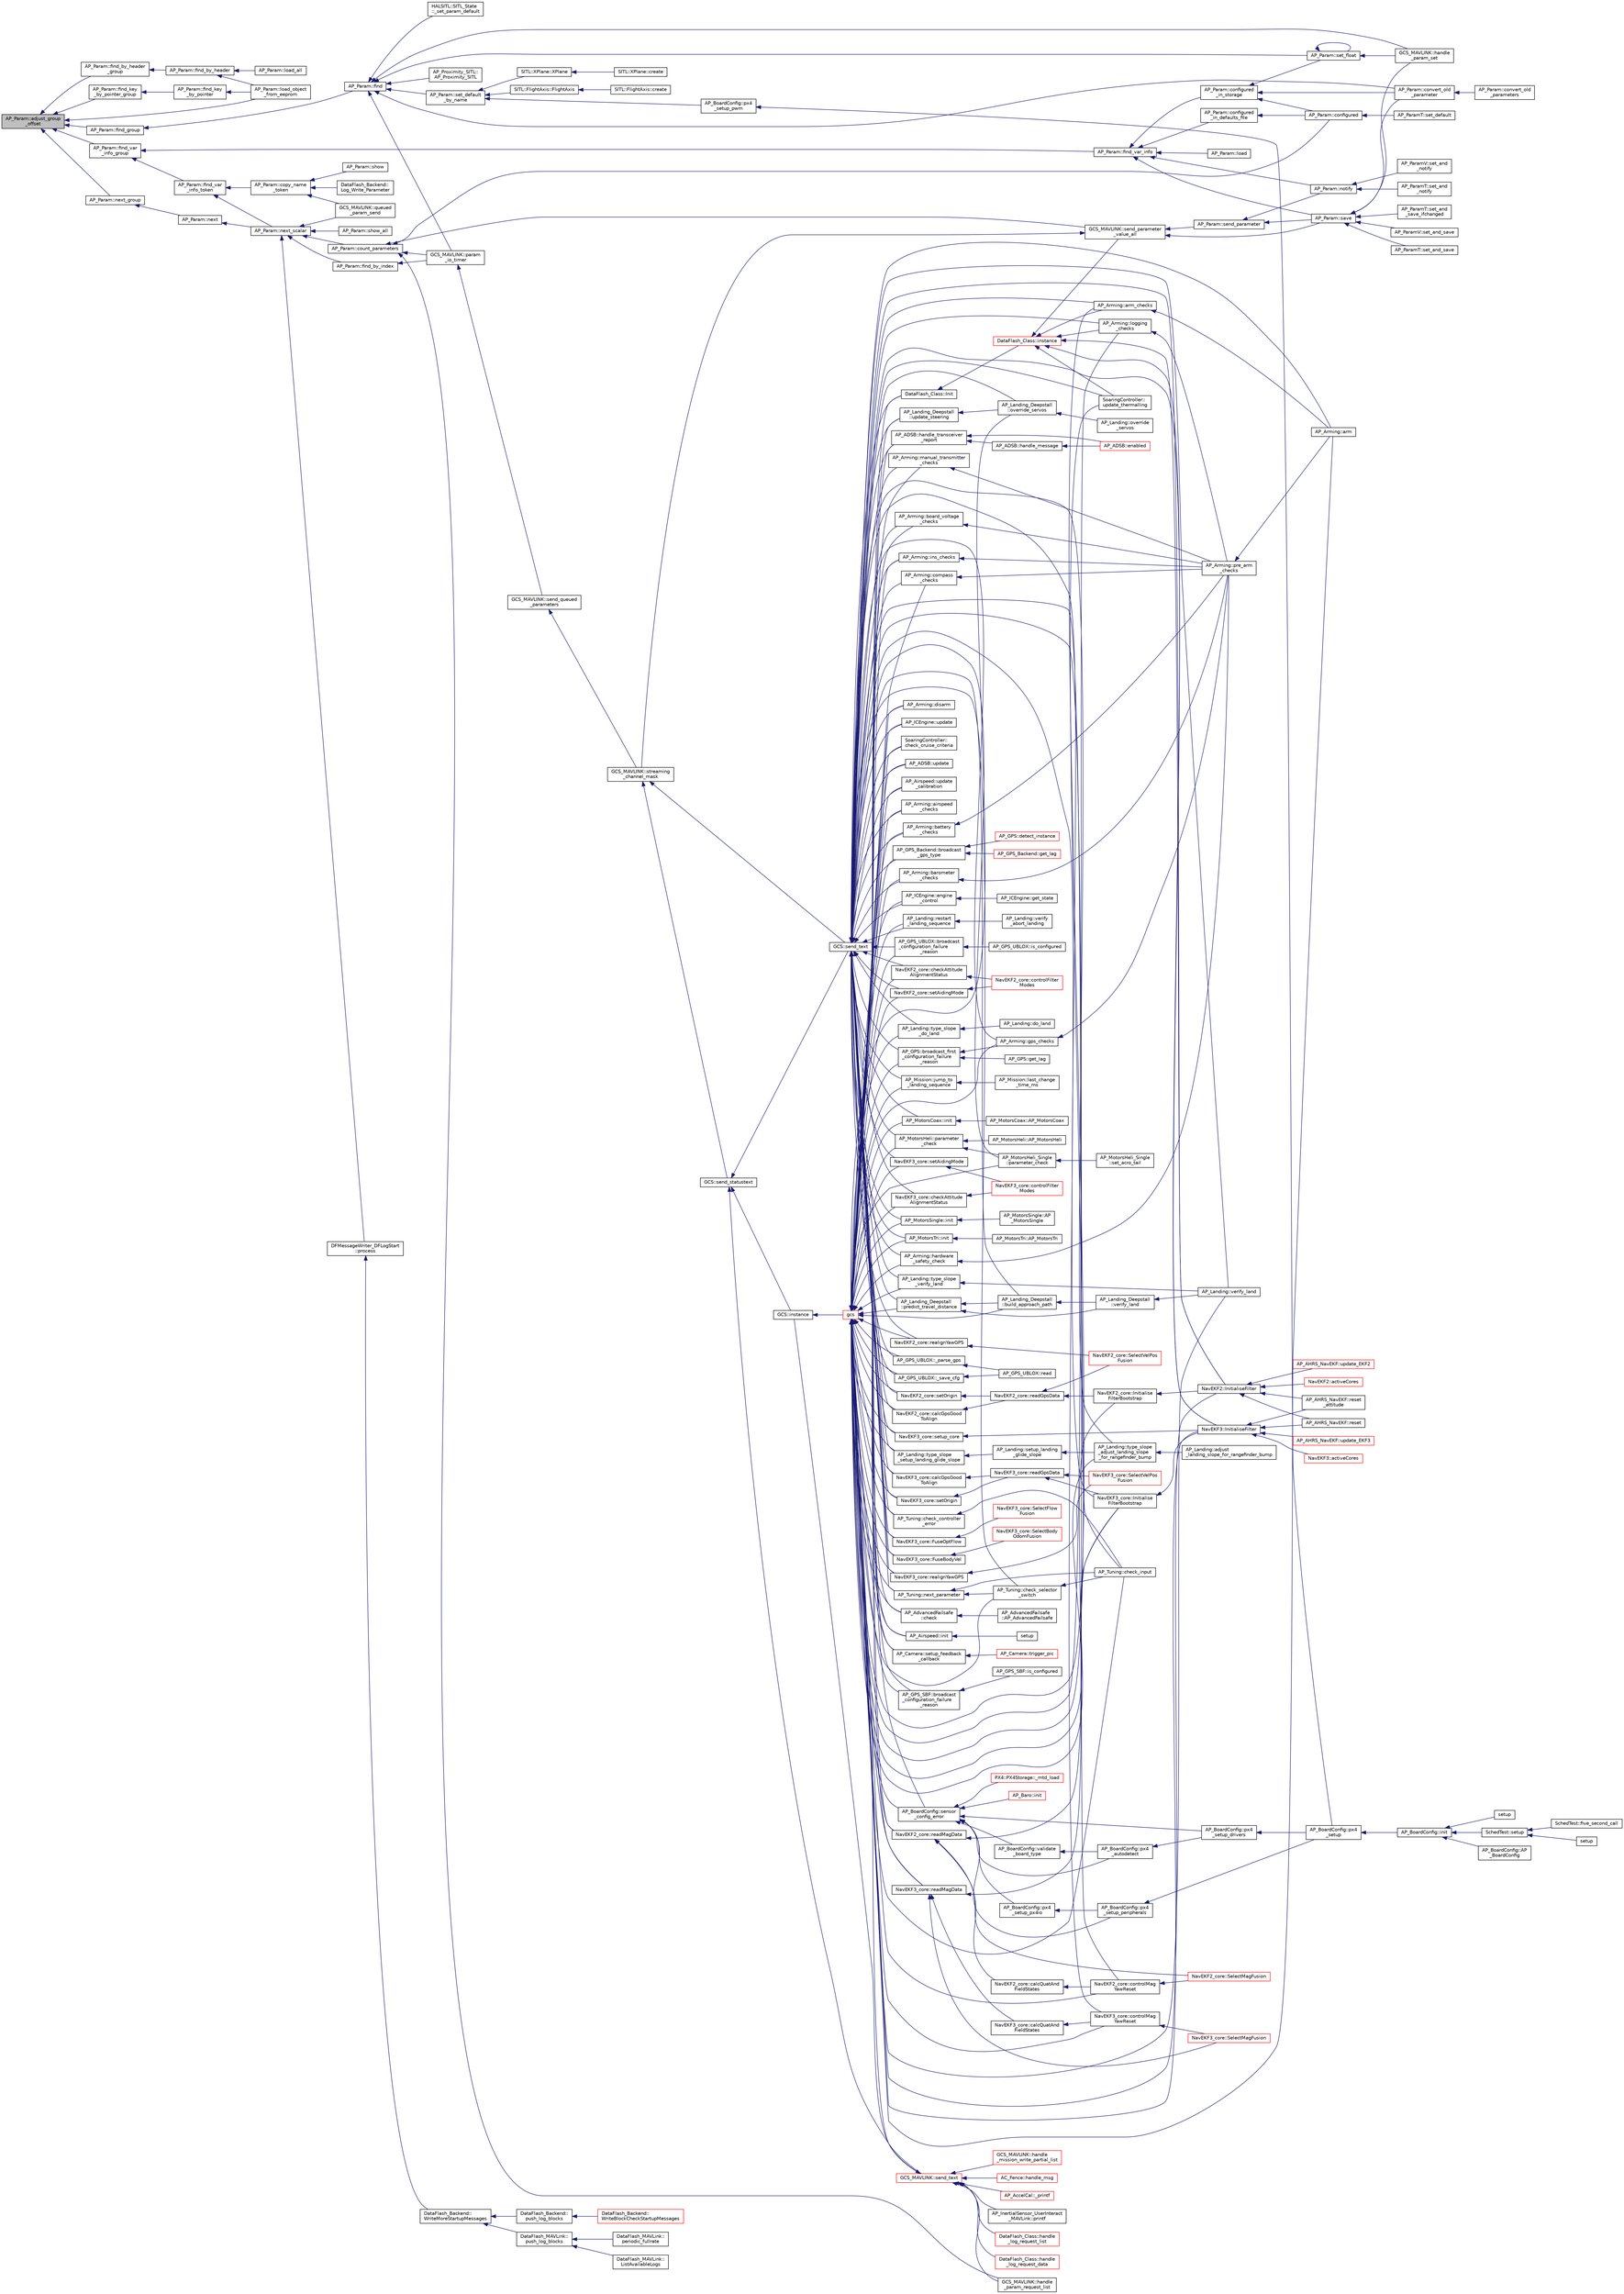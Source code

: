 digraph "AP_Param::adjust_group_offset"
{
 // INTERACTIVE_SVG=YES
  edge [fontname="Helvetica",fontsize="10",labelfontname="Helvetica",labelfontsize="10"];
  node [fontname="Helvetica",fontsize="10",shape=record];
  rankdir="LR";
  Node1 [label="AP_Param::adjust_group\l_offset",height=0.2,width=0.4,color="black", fillcolor="grey75", style="filled", fontcolor="black"];
  Node1 -> Node2 [dir="back",color="midnightblue",fontsize="10",style="solid",fontname="Helvetica"];
  Node2 [label="AP_Param::find_by_header\l_group",height=0.2,width=0.4,color="black", fillcolor="white", style="filled",URL="$classAP__Param.html#a681a15cfdd0c27cac69b2a26628e2a8c"];
  Node2 -> Node3 [dir="back",color="midnightblue",fontsize="10",style="solid",fontname="Helvetica"];
  Node3 [label="AP_Param::find_by_header",height=0.2,width=0.4,color="black", fillcolor="white", style="filled",URL="$classAP__Param.html#a12ecf37b37b5bb3f4c2d43b8ac382a9a"];
  Node3 -> Node4 [dir="back",color="midnightblue",fontsize="10",style="solid",fontname="Helvetica"];
  Node4 [label="AP_Param::load_all",height=0.2,width=0.4,color="black", fillcolor="white", style="filled",URL="$classAP__Param.html#a4452cde66683a44f33a76e93711ee66d"];
  Node3 -> Node5 [dir="back",color="midnightblue",fontsize="10",style="solid",fontname="Helvetica"];
  Node5 [label="AP_Param::load_object\l_from_eeprom",height=0.2,width=0.4,color="black", fillcolor="white", style="filled",URL="$classAP__Param.html#aa77bffb8e31b126d527b6b65cb430e2c"];
  Node1 -> Node6 [dir="back",color="midnightblue",fontsize="10",style="solid",fontname="Helvetica"];
  Node6 [label="AP_Param::find_group",height=0.2,width=0.4,color="black", fillcolor="white", style="filled",URL="$classAP__Param.html#a6d02e2c94f578782f8f68ef0fec7a43d"];
  Node6 -> Node7 [dir="back",color="midnightblue",fontsize="10",style="solid",fontname="Helvetica"];
  Node7 [label="AP_Param::find",height=0.2,width=0.4,color="black", fillcolor="white", style="filled",URL="$classAP__Param.html#a3e646a4ec73842265e47d9ccfe0ced9d"];
  Node7 -> Node8 [dir="back",color="midnightblue",fontsize="10",style="solid",fontname="Helvetica"];
  Node8 [label="HALSITL::SITL_State\l::_set_param_default",height=0.2,width=0.4,color="black", fillcolor="white", style="filled",URL="$classHALSITL_1_1SITL__State.html#a7f809e8cf516b5c58839a6197a7d5a94"];
  Node7 -> Node9 [dir="back",color="midnightblue",fontsize="10",style="solid",fontname="Helvetica"];
  Node9 [label="AP_Param::convert_old\l_parameter",height=0.2,width=0.4,color="black", fillcolor="white", style="filled",URL="$classAP__Param.html#a654a77016ef0dadc5426cbeda0c70662"];
  Node9 -> Node10 [dir="back",color="midnightblue",fontsize="10",style="solid",fontname="Helvetica"];
  Node10 [label="AP_Param::convert_old\l_parameters",height=0.2,width=0.4,color="black", fillcolor="white", style="filled",URL="$classAP__Param.html#ab0fc2976026f41763aa102cd2e67fbb0"];
  Node7 -> Node11 [dir="back",color="midnightblue",fontsize="10",style="solid",fontname="Helvetica"];
  Node11 [label="AP_Param::set_float",height=0.2,width=0.4,color="black", fillcolor="white", style="filled",URL="$classAP__Param.html#a8e39a797c459da1df94a40bb92e8ea2b"];
  Node11 -> Node11 [dir="back",color="midnightblue",fontsize="10",style="solid",fontname="Helvetica"];
  Node11 -> Node12 [dir="back",color="midnightblue",fontsize="10",style="solid",fontname="Helvetica"];
  Node12 [label="GCS_MAVLINK::handle\l_param_set",height=0.2,width=0.4,color="black", fillcolor="white", style="filled",URL="$structGCS__MAVLINK.html#ae8138868be824c9478307c705a0e6763"];
  Node7 -> Node13 [dir="back",color="midnightblue",fontsize="10",style="solid",fontname="Helvetica"];
  Node13 [label="AP_Param::set_default\l_by_name",height=0.2,width=0.4,color="black", fillcolor="white", style="filled",URL="$classAP__Param.html#a2b48c93dbe81f66160ffcd23f1d89dc4"];
  Node13 -> Node14 [dir="back",color="midnightblue",fontsize="10",style="solid",fontname="Helvetica"];
  Node14 [label="AP_BoardConfig::px4\l_setup_pwm",height=0.2,width=0.4,color="black", fillcolor="white", style="filled",URL="$classAP__BoardConfig.html#a4f5368bdfce64997e606baf4503f08bc"];
  Node14 -> Node15 [dir="back",color="midnightblue",fontsize="10",style="solid",fontname="Helvetica"];
  Node15 [label="AP_BoardConfig::px4\l_setup",height=0.2,width=0.4,color="black", fillcolor="white", style="filled",URL="$classAP__BoardConfig.html#acc8c8524ca7415a823bb446a8a09d1f1"];
  Node15 -> Node16 [dir="back",color="midnightblue",fontsize="10",style="solid",fontname="Helvetica"];
  Node16 [label="AP_BoardConfig::init",height=0.2,width=0.4,color="black", fillcolor="white", style="filled",URL="$classAP__BoardConfig.html#a53de1d2c0a124ff0d6e3455126237bb5"];
  Node16 -> Node17 [dir="back",color="midnightblue",fontsize="10",style="solid",fontname="Helvetica"];
  Node17 [label="AP_BoardConfig::AP\l_BoardConfig",height=0.2,width=0.4,color="black", fillcolor="white", style="filled",URL="$classAP__BoardConfig.html#a49a7027797d4a5fd9be56b55c85b8e90"];
  Node16 -> Node18 [dir="back",color="midnightblue",fontsize="10",style="solid",fontname="Helvetica"];
  Node18 [label="setup",height=0.2,width=0.4,color="black", fillcolor="white", style="filled",URL="$AHRS__Test_8cpp.html#a4fc01d736fe50cf5b977f755b675f11d"];
  Node16 -> Node19 [dir="back",color="midnightblue",fontsize="10",style="solid",fontname="Helvetica"];
  Node19 [label="SchedTest::setup",height=0.2,width=0.4,color="black", fillcolor="white", style="filled",URL="$classSchedTest.html#ae9afb73f76391e34d47286a516fe5292"];
  Node19 -> Node20 [dir="back",color="midnightblue",fontsize="10",style="solid",fontname="Helvetica"];
  Node20 [label="SchedTest::five_second_call",height=0.2,width=0.4,color="black", fillcolor="white", style="filled",URL="$classSchedTest.html#ab41681c4e9b1eda12cc3f85ed89e82cf"];
  Node19 -> Node21 [dir="back",color="midnightblue",fontsize="10",style="solid",fontname="Helvetica"];
  Node21 [label="setup",height=0.2,width=0.4,color="black", fillcolor="white", style="filled",URL="$Scheduler__test_8cpp.html#a7dfd9b79bc5a37d7df40207afbc5431f"];
  Node13 -> Node22 [dir="back",color="midnightblue",fontsize="10",style="solid",fontname="Helvetica"];
  Node22 [label="SITL::FlightAxis::FlightAxis",height=0.2,width=0.4,color="black", fillcolor="white", style="filled",URL="$classSITL_1_1FlightAxis.html#afc9e225252f3015562d2d36619bc5021"];
  Node22 -> Node23 [dir="back",color="midnightblue",fontsize="10",style="solid",fontname="Helvetica"];
  Node23 [label="SITL::FlightAxis::create",height=0.2,width=0.4,color="black", fillcolor="white", style="filled",URL="$classSITL_1_1FlightAxis.html#ab7a4087eeadbf41e4075405074694765"];
  Node13 -> Node24 [dir="back",color="midnightblue",fontsize="10",style="solid",fontname="Helvetica"];
  Node24 [label="SITL::XPlane::XPlane",height=0.2,width=0.4,color="black", fillcolor="white", style="filled",URL="$classSITL_1_1XPlane.html#a53cad04dbb4877676e0a42a545525116"];
  Node24 -> Node25 [dir="back",color="midnightblue",fontsize="10",style="solid",fontname="Helvetica"];
  Node25 [label="SITL::XPlane::create",height=0.2,width=0.4,color="black", fillcolor="white", style="filled",URL="$classSITL_1_1XPlane.html#a5cbab32f016edeff5108ded953c17cbe"];
  Node7 -> Node26 [dir="back",color="midnightblue",fontsize="10",style="solid",fontname="Helvetica"];
  Node26 [label="AP_Proximity_SITL::\lAP_Proximity_SITL",height=0.2,width=0.4,color="black", fillcolor="white", style="filled",URL="$classAP__Proximity__SITL.html#accc4837c13eead416727f2fa8dd8ebf7"];
  Node7 -> Node12 [dir="back",color="midnightblue",fontsize="10",style="solid",fontname="Helvetica"];
  Node7 -> Node27 [dir="back",color="midnightblue",fontsize="10",style="solid",fontname="Helvetica"];
  Node27 [label="GCS_MAVLINK::param\l_io_timer",height=0.2,width=0.4,color="black", fillcolor="white", style="filled",URL="$structGCS__MAVLINK.html#aa618589386d5c8d7fd3ff554a3d91600"];
  Node27 -> Node28 [dir="back",color="midnightblue",fontsize="10",style="solid",fontname="Helvetica"];
  Node28 [label="GCS_MAVLINK::send_queued\l_parameters",height=0.2,width=0.4,color="black", fillcolor="white", style="filled",URL="$structGCS__MAVLINK.html#a44943b0751244617b9c32c9f0af6a059"];
  Node28 -> Node29 [dir="back",color="midnightblue",fontsize="10",style="solid",fontname="Helvetica"];
  Node29 [label="GCS_MAVLINK::streaming\l_channel_mask",height=0.2,width=0.4,color="black", fillcolor="white", style="filled",URL="$structGCS__MAVLINK.html#af948c4a65f98679941885e2c7cc12ac5"];
  Node29 -> Node30 [dir="back",color="midnightblue",fontsize="10",style="solid",fontname="Helvetica"];
  Node30 [label="GCS::send_text",height=0.2,width=0.4,color="black", fillcolor="white", style="filled",URL="$classGCS.html#a9866f3484283db744409e40719cef765"];
  Node30 -> Node31 [dir="back",color="midnightblue",fontsize="10",style="solid",fontname="Helvetica"];
  Node31 [label="AP_ADSB::update",height=0.2,width=0.4,color="black", fillcolor="white", style="filled",URL="$classAP__ADSB.html#ab8305f5d3238ab9efff026ed1e6dc283"];
  Node30 -> Node32 [dir="back",color="midnightblue",fontsize="10",style="solid",fontname="Helvetica"];
  Node32 [label="AP_ADSB::handle_transceiver\l_report",height=0.2,width=0.4,color="black", fillcolor="white", style="filled",URL="$classAP__ADSB.html#a3e100c93ec641fc04cbf8b0472a482f2"];
  Node32 -> Node33 [dir="back",color="midnightblue",fontsize="10",style="solid",fontname="Helvetica"];
  Node33 [label="AP_ADSB::enabled",height=0.2,width=0.4,color="red", fillcolor="white", style="filled",URL="$classAP__ADSB.html#af26aa027b7f46c7bc4c6df02e2b383d8"];
  Node32 -> Node34 [dir="back",color="midnightblue",fontsize="10",style="solid",fontname="Helvetica"];
  Node34 [label="AP_ADSB::handle_message",height=0.2,width=0.4,color="black", fillcolor="white", style="filled",URL="$classAP__ADSB.html#add2ce2f5a7bb949117e97164712f814e"];
  Node34 -> Node33 [dir="back",color="midnightblue",fontsize="10",style="solid",fontname="Helvetica"];
  Node30 -> Node35 [dir="back",color="midnightblue",fontsize="10",style="solid",fontname="Helvetica"];
  Node35 [label="AP_AdvancedFailsafe\l::check",height=0.2,width=0.4,color="black", fillcolor="white", style="filled",URL="$classAP__AdvancedFailsafe.html#a017a878d56457eea9bd9a59c07b92190"];
  Node35 -> Node36 [dir="back",color="midnightblue",fontsize="10",style="solid",fontname="Helvetica"];
  Node36 [label="AP_AdvancedFailsafe\l::AP_AdvancedFailsafe",height=0.2,width=0.4,color="black", fillcolor="white", style="filled",URL="$classAP__AdvancedFailsafe.html#a39be1f9cf2fd71b852e60314e24a5014"];
  Node30 -> Node37 [dir="back",color="midnightblue",fontsize="10",style="solid",fontname="Helvetica"];
  Node37 [label="AP_Airspeed::init",height=0.2,width=0.4,color="black", fillcolor="white", style="filled",URL="$classAP__Airspeed.html#a7499575104f24c6502e1148c353d9637"];
  Node37 -> Node38 [dir="back",color="midnightblue",fontsize="10",style="solid",fontname="Helvetica"];
  Node38 [label="setup",height=0.2,width=0.4,color="black", fillcolor="white", style="filled",URL="$Airspeed_8cpp.html#a4fc01d736fe50cf5b977f755b675f11d"];
  Node30 -> Node39 [dir="back",color="midnightblue",fontsize="10",style="solid",fontname="Helvetica"];
  Node39 [label="AP_Airspeed::update\l_calibration",height=0.2,width=0.4,color="black", fillcolor="white", style="filled",URL="$classAP__Airspeed.html#a1c80f3cc71861ab7b3ea235439746645"];
  Node30 -> Node40 [dir="back",color="midnightblue",fontsize="10",style="solid",fontname="Helvetica"];
  Node40 [label="AP_Arming::barometer\l_checks",height=0.2,width=0.4,color="black", fillcolor="white", style="filled",URL="$classAP__Arming.html#af6f4e5ed936ada30378367cda0ad7710"];
  Node40 -> Node41 [dir="back",color="midnightblue",fontsize="10",style="solid",fontname="Helvetica"];
  Node41 [label="AP_Arming::pre_arm\l_checks",height=0.2,width=0.4,color="black", fillcolor="white", style="filled",URL="$classAP__Arming.html#a73c03baf7f22b7124a2ac9e9286a850a"];
  Node41 -> Node42 [dir="back",color="midnightblue",fontsize="10",style="solid",fontname="Helvetica"];
  Node42 [label="AP_Arming::arm",height=0.2,width=0.4,color="black", fillcolor="white", style="filled",URL="$classAP__Arming.html#a47b859d9929a736df2f08a1cad03efcb"];
  Node30 -> Node43 [dir="back",color="midnightblue",fontsize="10",style="solid",fontname="Helvetica"];
  Node43 [label="AP_Arming::airspeed\l_checks",height=0.2,width=0.4,color="black", fillcolor="white", style="filled",URL="$classAP__Arming.html#a2b7ca6e3c7517feca088b28d45f2fc61"];
  Node30 -> Node44 [dir="back",color="midnightblue",fontsize="10",style="solid",fontname="Helvetica"];
  Node44 [label="AP_Arming::logging\l_checks",height=0.2,width=0.4,color="black", fillcolor="white", style="filled",URL="$classAP__Arming.html#a42b683a689bf706a186653bcf3c1d442"];
  Node44 -> Node41 [dir="back",color="midnightblue",fontsize="10",style="solid",fontname="Helvetica"];
  Node30 -> Node45 [dir="back",color="midnightblue",fontsize="10",style="solid",fontname="Helvetica"];
  Node45 [label="AP_Arming::ins_checks",height=0.2,width=0.4,color="black", fillcolor="white", style="filled",URL="$classAP__Arming.html#a98bb929393d206413a92adb94d443fc8"];
  Node45 -> Node41 [dir="back",color="midnightblue",fontsize="10",style="solid",fontname="Helvetica"];
  Node30 -> Node46 [dir="back",color="midnightblue",fontsize="10",style="solid",fontname="Helvetica"];
  Node46 [label="AP_Arming::compass\l_checks",height=0.2,width=0.4,color="black", fillcolor="white", style="filled",URL="$classAP__Arming.html#a24332b3f5e2e233914bce12e69ae9564"];
  Node46 -> Node41 [dir="back",color="midnightblue",fontsize="10",style="solid",fontname="Helvetica"];
  Node30 -> Node47 [dir="back",color="midnightblue",fontsize="10",style="solid",fontname="Helvetica"];
  Node47 [label="AP_Arming::gps_checks",height=0.2,width=0.4,color="black", fillcolor="white", style="filled",URL="$classAP__Arming.html#a3e31fe40e0d7d0e6befd2f82dd6b5a6d"];
  Node47 -> Node41 [dir="back",color="midnightblue",fontsize="10",style="solid",fontname="Helvetica"];
  Node30 -> Node48 [dir="back",color="midnightblue",fontsize="10",style="solid",fontname="Helvetica"];
  Node48 [label="AP_Arming::battery\l_checks",height=0.2,width=0.4,color="black", fillcolor="white", style="filled",URL="$classAP__Arming.html#a03bd378dc54cf6f8624cac6c2e59aa79"];
  Node48 -> Node41 [dir="back",color="midnightblue",fontsize="10",style="solid",fontname="Helvetica"];
  Node30 -> Node49 [dir="back",color="midnightblue",fontsize="10",style="solid",fontname="Helvetica"];
  Node49 [label="AP_Arming::hardware\l_safety_check",height=0.2,width=0.4,color="black", fillcolor="white", style="filled",URL="$classAP__Arming.html#a66dd88cc4605d1c91c655b2959274b5c"];
  Node49 -> Node41 [dir="back",color="midnightblue",fontsize="10",style="solid",fontname="Helvetica"];
  Node30 -> Node50 [dir="back",color="midnightblue",fontsize="10",style="solid",fontname="Helvetica"];
  Node50 [label="AP_Arming::manual_transmitter\l_checks",height=0.2,width=0.4,color="black", fillcolor="white", style="filled",URL="$classAP__Arming.html#aa2db8e16fc960948bf9ddd7fd875bb3b"];
  Node50 -> Node41 [dir="back",color="midnightblue",fontsize="10",style="solid",fontname="Helvetica"];
  Node30 -> Node51 [dir="back",color="midnightblue",fontsize="10",style="solid",fontname="Helvetica"];
  Node51 [label="AP_Arming::board_voltage\l_checks",height=0.2,width=0.4,color="black", fillcolor="white", style="filled",URL="$classAP__Arming.html#a3a7732a0c5ed5b5ccbb97e72c2a6587c"];
  Node51 -> Node41 [dir="back",color="midnightblue",fontsize="10",style="solid",fontname="Helvetica"];
  Node30 -> Node52 [dir="back",color="midnightblue",fontsize="10",style="solid",fontname="Helvetica"];
  Node52 [label="AP_Arming::arm_checks",height=0.2,width=0.4,color="black", fillcolor="white", style="filled",URL="$classAP__Arming.html#ab2f0095af9b74996b11006d85fc137ed"];
  Node52 -> Node42 [dir="back",color="midnightblue",fontsize="10",style="solid",fontname="Helvetica"];
  Node30 -> Node42 [dir="back",color="midnightblue",fontsize="10",style="solid",fontname="Helvetica"];
  Node30 -> Node53 [dir="back",color="midnightblue",fontsize="10",style="solid",fontname="Helvetica"];
  Node53 [label="AP_Arming::disarm",height=0.2,width=0.4,color="black", fillcolor="white", style="filled",URL="$classAP__Arming.html#a1cd502992feb63526f3e2942576d4c03"];
  Node30 -> Node54 [dir="back",color="midnightblue",fontsize="10",style="solid",fontname="Helvetica"];
  Node54 [label="AP_BoardConfig::sensor\l_config_error",height=0.2,width=0.4,color="black", fillcolor="white", style="filled",URL="$classAP__BoardConfig.html#ab7d977aecbbe7090266bee755bf2cc32"];
  Node54 -> Node55 [dir="back",color="midnightblue",fontsize="10",style="solid",fontname="Helvetica"];
  Node55 [label="PX4::PX4Storage::_mtd_load",height=0.2,width=0.4,color="red", fillcolor="white", style="filled",URL="$classPX4_1_1PX4Storage.html#aad546c170b46ea2e79f105f6a3118ae3"];
  Node54 -> Node56 [dir="back",color="midnightblue",fontsize="10",style="solid",fontname="Helvetica"];
  Node56 [label="AP_Baro::init",height=0.2,width=0.4,color="red", fillcolor="white", style="filled",URL="$classAP__Baro.html#a942db790233528bfbb4d9a07c3454360"];
  Node54 -> Node57 [dir="back",color="midnightblue",fontsize="10",style="solid",fontname="Helvetica"];
  Node57 [label="AP_BoardConfig::px4\l_autodetect",height=0.2,width=0.4,color="black", fillcolor="white", style="filled",URL="$classAP__BoardConfig.html#a7c4ef7fb1a262ecf7ae398c064a8bd2b"];
  Node57 -> Node58 [dir="back",color="midnightblue",fontsize="10",style="solid",fontname="Helvetica"];
  Node58 [label="AP_BoardConfig::px4\l_setup_drivers",height=0.2,width=0.4,color="black", fillcolor="white", style="filled",URL="$classAP__BoardConfig.html#a8eea748fde57e8fe745477393457c576"];
  Node58 -> Node15 [dir="back",color="midnightblue",fontsize="10",style="solid",fontname="Helvetica"];
  Node54 -> Node58 [dir="back",color="midnightblue",fontsize="10",style="solid",fontname="Helvetica"];
  Node54 -> Node59 [dir="back",color="midnightblue",fontsize="10",style="solid",fontname="Helvetica"];
  Node59 [label="AP_BoardConfig::px4\l_setup_peripherals",height=0.2,width=0.4,color="black", fillcolor="white", style="filled",URL="$classAP__BoardConfig.html#abf10a9f4d43760ea3311c4bd22e6205f"];
  Node59 -> Node15 [dir="back",color="midnightblue",fontsize="10",style="solid",fontname="Helvetica"];
  Node54 -> Node60 [dir="back",color="midnightblue",fontsize="10",style="solid",fontname="Helvetica"];
  Node60 [label="AP_BoardConfig::px4\l_setup_px4io",height=0.2,width=0.4,color="black", fillcolor="white", style="filled",URL="$classAP__BoardConfig.html#aa2db66012c1c14fc1ae4f42ff3433785"];
  Node60 -> Node59 [dir="back",color="midnightblue",fontsize="10",style="solid",fontname="Helvetica"];
  Node54 -> Node61 [dir="back",color="midnightblue",fontsize="10",style="solid",fontname="Helvetica"];
  Node61 [label="AP_BoardConfig::validate\l_board_type",height=0.2,width=0.4,color="black", fillcolor="white", style="filled",URL="$classAP__BoardConfig.html#a4627edfc76be9285ca507f8a58c60b72"];
  Node61 -> Node57 [dir="back",color="midnightblue",fontsize="10",style="solid",fontname="Helvetica"];
  Node30 -> Node62 [dir="back",color="midnightblue",fontsize="10",style="solid",fontname="Helvetica"];
  Node62 [label="AP_Camera::setup_feedback\l_callback",height=0.2,width=0.4,color="black", fillcolor="white", style="filled",URL="$classAP__Camera.html#a52203d3c3cc7e420e58c6d0e882f35f4"];
  Node62 -> Node63 [dir="back",color="midnightblue",fontsize="10",style="solid",fontname="Helvetica"];
  Node63 [label="AP_Camera::trigger_pic",height=0.2,width=0.4,color="red", fillcolor="white", style="filled",URL="$classAP__Camera.html#a912338131e4f4ab09eb09139d471b7b3"];
  Node30 -> Node64 [dir="back",color="midnightblue",fontsize="10",style="solid",fontname="Helvetica"];
  Node64 [label="AP_GPS::broadcast_first\l_configuration_failure\l_reason",height=0.2,width=0.4,color="black", fillcolor="white", style="filled",URL="$classAP__GPS.html#a04a660c6aeee0add4d4d6ebac74c2944"];
  Node64 -> Node65 [dir="back",color="midnightblue",fontsize="10",style="solid",fontname="Helvetica"];
  Node65 [label="AP_GPS::get_lag",height=0.2,width=0.4,color="black", fillcolor="white", style="filled",URL="$classAP__GPS.html#a6e74a89971cdb43f9d24e5dd9a36a090"];
  Node64 -> Node47 [dir="back",color="midnightblue",fontsize="10",style="solid",fontname="Helvetica"];
  Node30 -> Node66 [dir="back",color="midnightblue",fontsize="10",style="solid",fontname="Helvetica"];
  Node66 [label="AP_GPS_SBF::broadcast\l_configuration_failure\l_reason",height=0.2,width=0.4,color="black", fillcolor="white", style="filled",URL="$classAP__GPS__SBF.html#a3afd5ceacd87462981cc290fd3dcc66d"];
  Node66 -> Node67 [dir="back",color="midnightblue",fontsize="10",style="solid",fontname="Helvetica"];
  Node67 [label="AP_GPS_SBF::is_configured",height=0.2,width=0.4,color="black", fillcolor="white", style="filled",URL="$classAP__GPS__SBF.html#a6efa60b7831d8b60ebee050d2d37842d"];
  Node30 -> Node68 [dir="back",color="midnightblue",fontsize="10",style="solid",fontname="Helvetica"];
  Node68 [label="AP_GPS_UBLOX::_parse_gps",height=0.2,width=0.4,color="black", fillcolor="white", style="filled",URL="$classAP__GPS__UBLOX.html#a16ae8ab4b0babfbc2245beb0a438ec33"];
  Node68 -> Node69 [dir="back",color="midnightblue",fontsize="10",style="solid",fontname="Helvetica"];
  Node69 [label="AP_GPS_UBLOX::read",height=0.2,width=0.4,color="black", fillcolor="white", style="filled",URL="$classAP__GPS__UBLOX.html#a09825f5ca37ee9bdb5e0939a4073a84e"];
  Node30 -> Node70 [dir="back",color="midnightblue",fontsize="10",style="solid",fontname="Helvetica"];
  Node70 [label="AP_GPS_UBLOX::_save_cfg",height=0.2,width=0.4,color="black", fillcolor="white", style="filled",URL="$classAP__GPS__UBLOX.html#a735f714c51ff36ab8e5fa4cf266627ab"];
  Node70 -> Node69 [dir="back",color="midnightblue",fontsize="10",style="solid",fontname="Helvetica"];
  Node30 -> Node71 [dir="back",color="midnightblue",fontsize="10",style="solid",fontname="Helvetica"];
  Node71 [label="AP_GPS_UBLOX::broadcast\l_configuration_failure\l_reason",height=0.2,width=0.4,color="black", fillcolor="white", style="filled",URL="$classAP__GPS__UBLOX.html#a63fbd7a6bd3cac3ce3072a4713a0d1bc"];
  Node71 -> Node72 [dir="back",color="midnightblue",fontsize="10",style="solid",fontname="Helvetica"];
  Node72 [label="AP_GPS_UBLOX::is_configured",height=0.2,width=0.4,color="black", fillcolor="white", style="filled",URL="$classAP__GPS__UBLOX.html#a58f67b3059c4ba8892d12ae9139f077d"];
  Node30 -> Node73 [dir="back",color="midnightblue",fontsize="10",style="solid",fontname="Helvetica"];
  Node73 [label="AP_GPS_Backend::broadcast\l_gps_type",height=0.2,width=0.4,color="black", fillcolor="white", style="filled",URL="$classAP__GPS__Backend.html#ae08cc0de134fdba86c629c09dc5c8790"];
  Node73 -> Node74 [dir="back",color="midnightblue",fontsize="10",style="solid",fontname="Helvetica"];
  Node74 [label="AP_GPS::detect_instance",height=0.2,width=0.4,color="red", fillcolor="white", style="filled",URL="$classAP__GPS.html#a4bdd5c70ed358b4147a58c7d09f040dd"];
  Node73 -> Node75 [dir="back",color="midnightblue",fontsize="10",style="solid",fontname="Helvetica"];
  Node75 [label="AP_GPS_Backend::get_lag",height=0.2,width=0.4,color="red", fillcolor="white", style="filled",URL="$classAP__GPS__Backend.html#aef958d85d2717afc7b1e3af3eaf19291"];
  Node30 -> Node76 [dir="back",color="midnightblue",fontsize="10",style="solid",fontname="Helvetica"];
  Node76 [label="AP_ICEngine::update",height=0.2,width=0.4,color="black", fillcolor="white", style="filled",URL="$classAP__ICEngine.html#a72c0687138bdfde2f905f00be039b710"];
  Node30 -> Node77 [dir="back",color="midnightblue",fontsize="10",style="solid",fontname="Helvetica"];
  Node77 [label="AP_ICEngine::engine\l_control",height=0.2,width=0.4,color="black", fillcolor="white", style="filled",URL="$classAP__ICEngine.html#a7ff9bcb99673c2fdd18f017902759fdc"];
  Node77 -> Node78 [dir="back",color="midnightblue",fontsize="10",style="solid",fontname="Helvetica"];
  Node78 [label="AP_ICEngine::get_state",height=0.2,width=0.4,color="black", fillcolor="white", style="filled",URL="$classAP__ICEngine.html#a8f16fbca2b8c8ecd7b0c4b25e75b780c"];
  Node30 -> Node79 [dir="back",color="midnightblue",fontsize="10",style="solid",fontname="Helvetica"];
  Node79 [label="AP_Landing::verify_land",height=0.2,width=0.4,color="black", fillcolor="white", style="filled",URL="$classAP__Landing.html#afdbc34de818b9cb366336c23660fd495"];
  Node30 -> Node80 [dir="back",color="midnightblue",fontsize="10",style="solid",fontname="Helvetica"];
  Node80 [label="AP_Landing::restart\l_landing_sequence",height=0.2,width=0.4,color="black", fillcolor="white", style="filled",URL="$classAP__Landing.html#a4cb652398231c274e6061aa6b211366b"];
  Node80 -> Node81 [dir="back",color="midnightblue",fontsize="10",style="solid",fontname="Helvetica"];
  Node81 [label="AP_Landing::verify\l_abort_landing",height=0.2,width=0.4,color="black", fillcolor="white", style="filled",URL="$classAP__Landing.html#a23d5d937afe630bfa1d3eeea5d767e4b"];
  Node30 -> Node82 [dir="back",color="midnightblue",fontsize="10",style="solid",fontname="Helvetica"];
  Node82 [label="AP_Landing_Deepstall\l::override_servos",height=0.2,width=0.4,color="black", fillcolor="white", style="filled",URL="$classAP__Landing__Deepstall.html#aa518e1d049391f63af62d1374f4ee817"];
  Node82 -> Node83 [dir="back",color="midnightblue",fontsize="10",style="solid",fontname="Helvetica"];
  Node83 [label="AP_Landing::override\l_servos",height=0.2,width=0.4,color="black", fillcolor="white", style="filled",URL="$classAP__Landing.html#ab2d71a947b43a822f9b76a29ac4cf901"];
  Node30 -> Node84 [dir="back",color="midnightblue",fontsize="10",style="solid",fontname="Helvetica"];
  Node84 [label="AP_Landing_Deepstall\l::build_approach_path",height=0.2,width=0.4,color="black", fillcolor="white", style="filled",URL="$classAP__Landing__Deepstall.html#a4a72b071a83b10f686db40d93a9ddb7c"];
  Node84 -> Node85 [dir="back",color="midnightblue",fontsize="10",style="solid",fontname="Helvetica"];
  Node85 [label="AP_Landing_Deepstall\l::verify_land",height=0.2,width=0.4,color="black", fillcolor="white", style="filled",URL="$classAP__Landing__Deepstall.html#af3cde793ef57477c3468547de0a8a90f"];
  Node85 -> Node79 [dir="back",color="midnightblue",fontsize="10",style="solid",fontname="Helvetica"];
  Node30 -> Node86 [dir="back",color="midnightblue",fontsize="10",style="solid",fontname="Helvetica"];
  Node86 [label="AP_Landing_Deepstall\l::predict_travel_distance",height=0.2,width=0.4,color="black", fillcolor="white", style="filled",URL="$classAP__Landing__Deepstall.html#a03961c4449fc8bee752c05603b801f96"];
  Node86 -> Node84 [dir="back",color="midnightblue",fontsize="10",style="solid",fontname="Helvetica"];
  Node86 -> Node85 [dir="back",color="midnightblue",fontsize="10",style="solid",fontname="Helvetica"];
  Node30 -> Node87 [dir="back",color="midnightblue",fontsize="10",style="solid",fontname="Helvetica"];
  Node87 [label="AP_Landing_Deepstall\l::update_steering",height=0.2,width=0.4,color="black", fillcolor="white", style="filled",URL="$classAP__Landing__Deepstall.html#aab1493714eff9f5a31b0d084e003e536"];
  Node87 -> Node82 [dir="back",color="midnightblue",fontsize="10",style="solid",fontname="Helvetica"];
  Node30 -> Node88 [dir="back",color="midnightblue",fontsize="10",style="solid",fontname="Helvetica"];
  Node88 [label="AP_Landing::type_slope\l_do_land",height=0.2,width=0.4,color="black", fillcolor="white", style="filled",URL="$classAP__Landing.html#af39dd86c5af8eea24ce31fe858b9c26b"];
  Node88 -> Node89 [dir="back",color="midnightblue",fontsize="10",style="solid",fontname="Helvetica"];
  Node89 [label="AP_Landing::do_land",height=0.2,width=0.4,color="black", fillcolor="white", style="filled",URL="$classAP__Landing.html#ac7cb51eaa69d1bed262223b56ee2c4ce"];
  Node30 -> Node90 [dir="back",color="midnightblue",fontsize="10",style="solid",fontname="Helvetica"];
  Node90 [label="AP_Landing::type_slope\l_verify_land",height=0.2,width=0.4,color="black", fillcolor="white", style="filled",URL="$classAP__Landing.html#a7e884642791e4b1f0b9c396b86055a6a"];
  Node90 -> Node79 [dir="back",color="midnightblue",fontsize="10",style="solid",fontname="Helvetica"];
  Node30 -> Node91 [dir="back",color="midnightblue",fontsize="10",style="solid",fontname="Helvetica"];
  Node91 [label="AP_Landing::type_slope\l_adjust_landing_slope\l_for_rangefinder_bump",height=0.2,width=0.4,color="black", fillcolor="white", style="filled",URL="$classAP__Landing.html#a68317a4d27e65aadc7013a9363da5ce3"];
  Node91 -> Node92 [dir="back",color="midnightblue",fontsize="10",style="solid",fontname="Helvetica"];
  Node92 [label="AP_Landing::adjust\l_landing_slope_for_rangefinder_bump",height=0.2,width=0.4,color="black", fillcolor="white", style="filled",URL="$classAP__Landing.html#aca701ba52726269447500bdf654b3b10"];
  Node30 -> Node93 [dir="back",color="midnightblue",fontsize="10",style="solid",fontname="Helvetica"];
  Node93 [label="AP_Landing::type_slope\l_setup_landing_glide_slope",height=0.2,width=0.4,color="black", fillcolor="white", style="filled",URL="$classAP__Landing.html#a1dfa510a03baa86e6814acf6b3c75595"];
  Node93 -> Node94 [dir="back",color="midnightblue",fontsize="10",style="solid",fontname="Helvetica"];
  Node94 [label="AP_Landing::setup_landing\l_glide_slope",height=0.2,width=0.4,color="black", fillcolor="white", style="filled",URL="$classAP__Landing.html#a5cdce89b787f18c99ced194d501c50ae"];
  Node94 -> Node91 [dir="back",color="midnightblue",fontsize="10",style="solid",fontname="Helvetica"];
  Node30 -> Node95 [dir="back",color="midnightblue",fontsize="10",style="solid",fontname="Helvetica"];
  Node95 [label="AP_Mission::jump_to\l_landing_sequence",height=0.2,width=0.4,color="black", fillcolor="white", style="filled",URL="$classAP__Mission.html#a05baa29469cdd5a9606903a7c6b3f3c1"];
  Node95 -> Node96 [dir="back",color="midnightblue",fontsize="10",style="solid",fontname="Helvetica"];
  Node96 [label="AP_Mission::last_change\l_time_ms",height=0.2,width=0.4,color="black", fillcolor="white", style="filled",URL="$classAP__Mission.html#ad7c38b95e293e4a8304ecf520842e5c7"];
  Node30 -> Node97 [dir="back",color="midnightblue",fontsize="10",style="solid",fontname="Helvetica"];
  Node97 [label="AP_MotorsCoax::init",height=0.2,width=0.4,color="black", fillcolor="white", style="filled",URL="$classAP__MotorsCoax.html#a608e8b345514d5dc776e9127340c16ce"];
  Node97 -> Node98 [dir="back",color="midnightblue",fontsize="10",style="solid",fontname="Helvetica"];
  Node98 [label="AP_MotorsCoax::AP_MotorsCoax",height=0.2,width=0.4,color="black", fillcolor="white", style="filled",URL="$classAP__MotorsCoax.html#a9f2013067a9ad3699bad4bd7ec4fba55",tooltip="Constructor. "];
  Node30 -> Node99 [dir="back",color="midnightblue",fontsize="10",style="solid",fontname="Helvetica"];
  Node99 [label="AP_MotorsHeli::parameter\l_check",height=0.2,width=0.4,color="black", fillcolor="white", style="filled",URL="$classAP__MotorsHeli.html#aa7172580b1d54866a8314e3276fe629f"];
  Node99 -> Node100 [dir="back",color="midnightblue",fontsize="10",style="solid",fontname="Helvetica"];
  Node100 [label="AP_MotorsHeli::AP_MotorsHeli",height=0.2,width=0.4,color="black", fillcolor="white", style="filled",URL="$classAP__MotorsHeli.html#a800343822b4cef4639f4f0a563cb1875",tooltip="Constructor. "];
  Node99 -> Node101 [dir="back",color="midnightblue",fontsize="10",style="solid",fontname="Helvetica"];
  Node101 [label="AP_MotorsHeli_Single\l::parameter_check",height=0.2,width=0.4,color="black", fillcolor="white", style="filled",URL="$classAP__MotorsHeli__Single.html#a3a46691da820ffb3555bcf207127d372"];
  Node101 -> Node102 [dir="back",color="midnightblue",fontsize="10",style="solid",fontname="Helvetica"];
  Node102 [label="AP_MotorsHeli_Single\l::set_acro_tail",height=0.2,width=0.4,color="black", fillcolor="white", style="filled",URL="$classAP__MotorsHeli__Single.html#a190e383774bbdb47389e2a42a4b61fd0"];
  Node30 -> Node101 [dir="back",color="midnightblue",fontsize="10",style="solid",fontname="Helvetica"];
  Node30 -> Node103 [dir="back",color="midnightblue",fontsize="10",style="solid",fontname="Helvetica"];
  Node103 [label="AP_MotorsSingle::init",height=0.2,width=0.4,color="black", fillcolor="white", style="filled",URL="$classAP__MotorsSingle.html#a23f9e9dec626aa810d730065eabadbf3"];
  Node103 -> Node104 [dir="back",color="midnightblue",fontsize="10",style="solid",fontname="Helvetica"];
  Node104 [label="AP_MotorsSingle::AP\l_MotorsSingle",height=0.2,width=0.4,color="black", fillcolor="white", style="filled",URL="$classAP__MotorsSingle.html#a93eade83957680ac6f0b01fadc8fbbfa",tooltip="Constructor. "];
  Node30 -> Node105 [dir="back",color="midnightblue",fontsize="10",style="solid",fontname="Helvetica"];
  Node105 [label="AP_MotorsTri::init",height=0.2,width=0.4,color="black", fillcolor="white", style="filled",URL="$classAP__MotorsTri.html#ab3d9289eccb10b59908b71f5d6deef12"];
  Node105 -> Node106 [dir="back",color="midnightblue",fontsize="10",style="solid",fontname="Helvetica"];
  Node106 [label="AP_MotorsTri::AP_MotorsTri",height=0.2,width=0.4,color="black", fillcolor="white", style="filled",URL="$classAP__MotorsTri.html#a282f48b7e788fbbe5ae835a00937cb02",tooltip="Constructor. "];
  Node30 -> Node107 [dir="back",color="midnightblue",fontsize="10",style="solid",fontname="Helvetica"];
  Node107 [label="NavEKF2::InitialiseFilter",height=0.2,width=0.4,color="black", fillcolor="white", style="filled",URL="$classNavEKF2.html#a9c447b8d84abf2dfc845ddbbbad46a2b"];
  Node107 -> Node108 [dir="back",color="midnightblue",fontsize="10",style="solid",fontname="Helvetica"];
  Node108 [label="AP_AHRS_NavEKF::update_EKF2",height=0.2,width=0.4,color="red", fillcolor="white", style="filled",URL="$classAP__AHRS__NavEKF.html#a0187c6d3d4348b002a204c05d3e94b07"];
  Node107 -> Node109 [dir="back",color="midnightblue",fontsize="10",style="solid",fontname="Helvetica"];
  Node109 [label="AP_AHRS_NavEKF::reset",height=0.2,width=0.4,color="black", fillcolor="white", style="filled",URL="$classAP__AHRS__NavEKF.html#a532ff0df024a4537e5a108c42ba405a7"];
  Node107 -> Node110 [dir="back",color="midnightblue",fontsize="10",style="solid",fontname="Helvetica"];
  Node110 [label="AP_AHRS_NavEKF::reset\l_attitude",height=0.2,width=0.4,color="black", fillcolor="white", style="filled",URL="$classAP__AHRS__NavEKF.html#a9bd3c7f1793a48cd0d736b19fbfaf19a"];
  Node107 -> Node111 [dir="back",color="midnightblue",fontsize="10",style="solid",fontname="Helvetica"];
  Node111 [label="NavEKF2::activeCores",height=0.2,width=0.4,color="red", fillcolor="white", style="filled",URL="$classNavEKF2.html#ab18af2714c15fcf190493c01e2a28c73"];
  Node30 -> Node112 [dir="back",color="midnightblue",fontsize="10",style="solid",fontname="Helvetica"];
  Node112 [label="NavEKF2_core::setAidingMode",height=0.2,width=0.4,color="black", fillcolor="white", style="filled",URL="$classNavEKF2__core.html#a9bd042974d65cfc6b789959c980281e9"];
  Node112 -> Node113 [dir="back",color="midnightblue",fontsize="10",style="solid",fontname="Helvetica"];
  Node113 [label="NavEKF2_core::controlFilter\lModes",height=0.2,width=0.4,color="red", fillcolor="white", style="filled",URL="$classNavEKF2__core.html#a9c41b138c335540f4cc51c4b3fff9b9f"];
  Node30 -> Node114 [dir="back",color="midnightblue",fontsize="10",style="solid",fontname="Helvetica"];
  Node114 [label="NavEKF2_core::checkAttitude\lAlignmentStatus",height=0.2,width=0.4,color="black", fillcolor="white", style="filled",URL="$classNavEKF2__core.html#aeae0381fbcdde23ea1a58f929d0aeafb"];
  Node114 -> Node113 [dir="back",color="midnightblue",fontsize="10",style="solid",fontname="Helvetica"];
  Node30 -> Node115 [dir="back",color="midnightblue",fontsize="10",style="solid",fontname="Helvetica"];
  Node115 [label="NavEKF2_core::setOrigin",height=0.2,width=0.4,color="black", fillcolor="white", style="filled",URL="$classNavEKF2__core.html#af5d9a266f5cbe14a3777c0fd4b54a8a2"];
  Node115 -> Node116 [dir="back",color="midnightblue",fontsize="10",style="solid",fontname="Helvetica"];
  Node116 [label="NavEKF2_core::readGpsData",height=0.2,width=0.4,color="black", fillcolor="white", style="filled",URL="$classNavEKF2__core.html#ae325dba2deac733f1de41c5e7ee4f707"];
  Node116 -> Node117 [dir="back",color="midnightblue",fontsize="10",style="solid",fontname="Helvetica"];
  Node117 [label="NavEKF2_core::Initialise\lFilterBootstrap",height=0.2,width=0.4,color="black", fillcolor="white", style="filled",URL="$classNavEKF2__core.html#a4a06ae47c3edebdecd2b179a0567f00b"];
  Node117 -> Node107 [dir="back",color="midnightblue",fontsize="10",style="solid",fontname="Helvetica"];
  Node116 -> Node118 [dir="back",color="midnightblue",fontsize="10",style="solid",fontname="Helvetica"];
  Node118 [label="NavEKF2_core::SelectVelPos\lFusion",height=0.2,width=0.4,color="red", fillcolor="white", style="filled",URL="$classNavEKF2__core.html#aff31047fa71772bca7ce574617ede0f6"];
  Node30 -> Node119 [dir="back",color="midnightblue",fontsize="10",style="solid",fontname="Helvetica"];
  Node119 [label="NavEKF2_core::controlMag\lYawReset",height=0.2,width=0.4,color="black", fillcolor="white", style="filled",URL="$classNavEKF2__core.html#a3989e564224adfa26b0e32a5a03aca10"];
  Node119 -> Node120 [dir="back",color="midnightblue",fontsize="10",style="solid",fontname="Helvetica"];
  Node120 [label="NavEKF2_core::SelectMagFusion",height=0.2,width=0.4,color="red", fillcolor="white", style="filled",URL="$classNavEKF2__core.html#aa0f6cd840e93e0233f056c88ce45ef85"];
  Node30 -> Node121 [dir="back",color="midnightblue",fontsize="10",style="solid",fontname="Helvetica"];
  Node121 [label="NavEKF2_core::realignYawGPS",height=0.2,width=0.4,color="black", fillcolor="white", style="filled",URL="$classNavEKF2__core.html#aed15cb967c48ddec08676da95e7af668"];
  Node121 -> Node118 [dir="back",color="midnightblue",fontsize="10",style="solid",fontname="Helvetica"];
  Node30 -> Node122 [dir="back",color="midnightblue",fontsize="10",style="solid",fontname="Helvetica"];
  Node122 [label="NavEKF2_core::readMagData",height=0.2,width=0.4,color="black", fillcolor="white", style="filled",URL="$classNavEKF2__core.html#abf6ac301297f486d9690d97c7a19dad8"];
  Node122 -> Node117 [dir="back",color="midnightblue",fontsize="10",style="solid",fontname="Helvetica"];
  Node122 -> Node123 [dir="back",color="midnightblue",fontsize="10",style="solid",fontname="Helvetica"];
  Node123 [label="NavEKF2_core::calcQuatAnd\lFieldStates",height=0.2,width=0.4,color="black", fillcolor="white", style="filled",URL="$classNavEKF2__core.html#af6d172634e15ba1643bf4c53c390f5e2"];
  Node123 -> Node119 [dir="back",color="midnightblue",fontsize="10",style="solid",fontname="Helvetica"];
  Node122 -> Node120 [dir="back",color="midnightblue",fontsize="10",style="solid",fontname="Helvetica"];
  Node30 -> Node124 [dir="back",color="midnightblue",fontsize="10",style="solid",fontname="Helvetica"];
  Node124 [label="NavEKF2_core::calcGpsGood\lToAlign",height=0.2,width=0.4,color="black", fillcolor="white", style="filled",URL="$classNavEKF2__core.html#af17ad10645eedde6134e5988ed2b80b2"];
  Node124 -> Node116 [dir="back",color="midnightblue",fontsize="10",style="solid",fontname="Helvetica"];
  Node30 -> Node125 [dir="back",color="midnightblue",fontsize="10",style="solid",fontname="Helvetica"];
  Node125 [label="NavEKF3::InitialiseFilter",height=0.2,width=0.4,color="black", fillcolor="white", style="filled",URL="$classNavEKF3.html#a07f064fa513fbb6e7188141904f3b5b5"];
  Node125 -> Node126 [dir="back",color="midnightblue",fontsize="10",style="solid",fontname="Helvetica"];
  Node126 [label="AP_AHRS_NavEKF::update_EKF3",height=0.2,width=0.4,color="red", fillcolor="white", style="filled",URL="$classAP__AHRS__NavEKF.html#a324160404f12959e955554f5aed26459"];
  Node125 -> Node109 [dir="back",color="midnightblue",fontsize="10",style="solid",fontname="Helvetica"];
  Node125 -> Node110 [dir="back",color="midnightblue",fontsize="10",style="solid",fontname="Helvetica"];
  Node125 -> Node127 [dir="back",color="midnightblue",fontsize="10",style="solid",fontname="Helvetica"];
  Node127 [label="NavEKF3::activeCores",height=0.2,width=0.4,color="red", fillcolor="white", style="filled",URL="$classNavEKF3.html#a3e1f50ad977a17222fcd7a6851b0f2ec"];
  Node30 -> Node128 [dir="back",color="midnightblue",fontsize="10",style="solid",fontname="Helvetica"];
  Node128 [label="NavEKF3_core::setAidingMode",height=0.2,width=0.4,color="black", fillcolor="white", style="filled",URL="$classNavEKF3__core.html#aa136ad0e0f33a45a6f9d907e4543b9c2"];
  Node128 -> Node129 [dir="back",color="midnightblue",fontsize="10",style="solid",fontname="Helvetica"];
  Node129 [label="NavEKF3_core::controlFilter\lModes",height=0.2,width=0.4,color="red", fillcolor="white", style="filled",URL="$classNavEKF3__core.html#a95c6e08d506573f77311f547a0d97fd2"];
  Node30 -> Node130 [dir="back",color="midnightblue",fontsize="10",style="solid",fontname="Helvetica"];
  Node130 [label="NavEKF3_core::checkAttitude\lAlignmentStatus",height=0.2,width=0.4,color="black", fillcolor="white", style="filled",URL="$classNavEKF3__core.html#a7ccaa712cd813dd23e6cb1a438be83ae"];
  Node130 -> Node129 [dir="back",color="midnightblue",fontsize="10",style="solid",fontname="Helvetica"];
  Node30 -> Node131 [dir="back",color="midnightblue",fontsize="10",style="solid",fontname="Helvetica"];
  Node131 [label="NavEKF3_core::setOrigin",height=0.2,width=0.4,color="black", fillcolor="white", style="filled",URL="$classNavEKF3__core.html#af9e8c548152f6184e43f212ce519d228"];
  Node131 -> Node132 [dir="back",color="midnightblue",fontsize="10",style="solid",fontname="Helvetica"];
  Node132 [label="NavEKF3_core::readGpsData",height=0.2,width=0.4,color="black", fillcolor="white", style="filled",URL="$classNavEKF3__core.html#ac8dc281034818e5fc9b2207daa2b7c3a"];
  Node132 -> Node133 [dir="back",color="midnightblue",fontsize="10",style="solid",fontname="Helvetica"];
  Node133 [label="NavEKF3_core::Initialise\lFilterBootstrap",height=0.2,width=0.4,color="black", fillcolor="white", style="filled",URL="$classNavEKF3__core.html#aae18ada44b1b7be0d45af03391ef961a"];
  Node133 -> Node125 [dir="back",color="midnightblue",fontsize="10",style="solid",fontname="Helvetica"];
  Node132 -> Node134 [dir="back",color="midnightblue",fontsize="10",style="solid",fontname="Helvetica"];
  Node134 [label="NavEKF3_core::SelectVelPos\lFusion",height=0.2,width=0.4,color="red", fillcolor="white", style="filled",URL="$classNavEKF3__core.html#a8f4723dabc873f7112948a18b290fb01"];
  Node30 -> Node135 [dir="back",color="midnightblue",fontsize="10",style="solid",fontname="Helvetica"];
  Node135 [label="NavEKF3_core::setup_core",height=0.2,width=0.4,color="black", fillcolor="white", style="filled",URL="$classNavEKF3__core.html#a0b8f47e59f846a862b145edfaa9b7e99"];
  Node135 -> Node125 [dir="back",color="midnightblue",fontsize="10",style="solid",fontname="Helvetica"];
  Node30 -> Node133 [dir="back",color="midnightblue",fontsize="10",style="solid",fontname="Helvetica"];
  Node30 -> Node136 [dir="back",color="midnightblue",fontsize="10",style="solid",fontname="Helvetica"];
  Node136 [label="NavEKF3_core::controlMag\lYawReset",height=0.2,width=0.4,color="black", fillcolor="white", style="filled",URL="$classNavEKF3__core.html#ae050fc8e6c45d5134f8cba8dabc719e8"];
  Node136 -> Node137 [dir="back",color="midnightblue",fontsize="10",style="solid",fontname="Helvetica"];
  Node137 [label="NavEKF3_core::SelectMagFusion",height=0.2,width=0.4,color="red", fillcolor="white", style="filled",URL="$classNavEKF3__core.html#a800d407d377e6532d563c68cc3c731d8"];
  Node30 -> Node138 [dir="back",color="midnightblue",fontsize="10",style="solid",fontname="Helvetica"];
  Node138 [label="NavEKF3_core::realignYawGPS",height=0.2,width=0.4,color="black", fillcolor="white", style="filled",URL="$classNavEKF3__core.html#a178c96e9746f94c6aff4c1af261f1a02"];
  Node138 -> Node134 [dir="back",color="midnightblue",fontsize="10",style="solid",fontname="Helvetica"];
  Node30 -> Node139 [dir="back",color="midnightblue",fontsize="10",style="solid",fontname="Helvetica"];
  Node139 [label="NavEKF3_core::readMagData",height=0.2,width=0.4,color="black", fillcolor="white", style="filled",URL="$classNavEKF3__core.html#a39fe9f76e9c368cba51e9af9b2367513"];
  Node139 -> Node133 [dir="back",color="midnightblue",fontsize="10",style="solid",fontname="Helvetica"];
  Node139 -> Node140 [dir="back",color="midnightblue",fontsize="10",style="solid",fontname="Helvetica"];
  Node140 [label="NavEKF3_core::calcQuatAnd\lFieldStates",height=0.2,width=0.4,color="black", fillcolor="white", style="filled",URL="$classNavEKF3__core.html#a93a3f4411a8dc4df4819e13856d037d5"];
  Node140 -> Node136 [dir="back",color="midnightblue",fontsize="10",style="solid",fontname="Helvetica"];
  Node139 -> Node137 [dir="back",color="midnightblue",fontsize="10",style="solid",fontname="Helvetica"];
  Node30 -> Node141 [dir="back",color="midnightblue",fontsize="10",style="solid",fontname="Helvetica"];
  Node141 [label="NavEKF3_core::FuseOptFlow",height=0.2,width=0.4,color="black", fillcolor="white", style="filled",URL="$classNavEKF3__core.html#a54648c765fad2d34d1de4453beb07f01"];
  Node141 -> Node142 [dir="back",color="midnightblue",fontsize="10",style="solid",fontname="Helvetica"];
  Node142 [label="NavEKF3_core::SelectFlow\lFusion",height=0.2,width=0.4,color="red", fillcolor="white", style="filled",URL="$classNavEKF3__core.html#a39734940646764850a021495895c7beb"];
  Node30 -> Node143 [dir="back",color="midnightblue",fontsize="10",style="solid",fontname="Helvetica"];
  Node143 [label="NavEKF3_core::FuseBodyVel",height=0.2,width=0.4,color="black", fillcolor="white", style="filled",URL="$classNavEKF3__core.html#ac3a112101b27d4efd4d9f9cb7904268f"];
  Node143 -> Node144 [dir="back",color="midnightblue",fontsize="10",style="solid",fontname="Helvetica"];
  Node144 [label="NavEKF3_core::SelectBody\lOdomFusion",height=0.2,width=0.4,color="red", fillcolor="white", style="filled",URL="$classNavEKF3__core.html#a3428bb1101c7d29ed20a768b39e234a1"];
  Node30 -> Node145 [dir="back",color="midnightblue",fontsize="10",style="solid",fontname="Helvetica"];
  Node145 [label="NavEKF3_core::calcGpsGood\lToAlign",height=0.2,width=0.4,color="black", fillcolor="white", style="filled",URL="$classNavEKF3__core.html#ab712c6228fff3e0413b5bf039755ccaf"];
  Node145 -> Node132 [dir="back",color="midnightblue",fontsize="10",style="solid",fontname="Helvetica"];
  Node30 -> Node146 [dir="back",color="midnightblue",fontsize="10",style="solid",fontname="Helvetica"];
  Node146 [label="SoaringController::\lcheck_cruise_criteria",height=0.2,width=0.4,color="black", fillcolor="white", style="filled",URL="$classSoaringController.html#a67d3126fd2b67b567a8aac3998948170"];
  Node30 -> Node147 [dir="back",color="midnightblue",fontsize="10",style="solid",fontname="Helvetica"];
  Node147 [label="SoaringController::\lupdate_thermalling",height=0.2,width=0.4,color="black", fillcolor="white", style="filled",URL="$classSoaringController.html#abfbc693fd6c93da20fb098aedf6fd596"];
  Node30 -> Node148 [dir="back",color="midnightblue",fontsize="10",style="solid",fontname="Helvetica"];
  Node148 [label="AP_Tuning::check_selector\l_switch",height=0.2,width=0.4,color="black", fillcolor="white", style="filled",URL="$classAP__Tuning.html#a2c322bf5acb10cb09aee89436abf4e04"];
  Node148 -> Node149 [dir="back",color="midnightblue",fontsize="10",style="solid",fontname="Helvetica"];
  Node149 [label="AP_Tuning::check_input",height=0.2,width=0.4,color="black", fillcolor="white", style="filled",URL="$classAP__Tuning.html#a26bf8c5e3711e547ce95654ca285fecb"];
  Node30 -> Node149 [dir="back",color="midnightblue",fontsize="10",style="solid",fontname="Helvetica"];
  Node30 -> Node150 [dir="back",color="midnightblue",fontsize="10",style="solid",fontname="Helvetica"];
  Node150 [label="AP_Tuning::next_parameter",height=0.2,width=0.4,color="black", fillcolor="white", style="filled",URL="$classAP__Tuning.html#a983f0deed9283fcce372f6cc12746b67"];
  Node150 -> Node148 [dir="back",color="midnightblue",fontsize="10",style="solid",fontname="Helvetica"];
  Node150 -> Node149 [dir="back",color="midnightblue",fontsize="10",style="solid",fontname="Helvetica"];
  Node30 -> Node151 [dir="back",color="midnightblue",fontsize="10",style="solid",fontname="Helvetica"];
  Node151 [label="AP_Tuning::check_controller\l_error",height=0.2,width=0.4,color="black", fillcolor="white", style="filled",URL="$classAP__Tuning.html#a2edf7f8bc74c25be438ec7ceacbe9267"];
  Node151 -> Node149 [dir="back",color="midnightblue",fontsize="10",style="solid",fontname="Helvetica"];
  Node30 -> Node152 [dir="back",color="midnightblue",fontsize="10",style="solid",fontname="Helvetica"];
  Node152 [label="DataFlash_Class::Init",height=0.2,width=0.4,color="black", fillcolor="white", style="filled",URL="$classDataFlash__Class.html#aabebe7ff9db07e2890274fceaa81b063"];
  Node152 -> Node153 [dir="back",color="midnightblue",fontsize="10",style="solid",fontname="Helvetica"];
  Node153 [label="DataFlash_Class::instance",height=0.2,width=0.4,color="red", fillcolor="white", style="filled",URL="$classDataFlash__Class.html#af898b7f68e05b5d2a6eaf53d2c178983"];
  Node153 -> Node44 [dir="back",color="midnightblue",fontsize="10",style="solid",fontname="Helvetica"];
  Node153 -> Node52 [dir="back",color="midnightblue",fontsize="10",style="solid",fontname="Helvetica"];
  Node153 -> Node107 [dir="back",color="midnightblue",fontsize="10",style="solid",fontname="Helvetica"];
  Node153 -> Node125 [dir="back",color="midnightblue",fontsize="10",style="solid",fontname="Helvetica"];
  Node153 -> Node147 [dir="back",color="midnightblue",fontsize="10",style="solid",fontname="Helvetica"];
  Node153 -> Node154 [dir="back",color="midnightblue",fontsize="10",style="solid",fontname="Helvetica"];
  Node154 [label="GCS_MAVLINK::send_parameter\l_value_all",height=0.2,width=0.4,color="black", fillcolor="white", style="filled",URL="$structGCS__MAVLINK.html#a1b0f7429c8fb152e17cd5fc0ff0d9267"];
  Node154 -> Node155 [dir="back",color="midnightblue",fontsize="10",style="solid",fontname="Helvetica"];
  Node155 [label="AP_Param::save",height=0.2,width=0.4,color="black", fillcolor="white", style="filled",URL="$classAP__Param.html#ae498713a1575d30e9a10507d76c15e86"];
  Node155 -> Node9 [dir="back",color="midnightblue",fontsize="10",style="solid",fontname="Helvetica"];
  Node155 -> Node156 [dir="back",color="midnightblue",fontsize="10",style="solid",fontname="Helvetica"];
  Node156 [label="AP_ParamT::set_and_save",height=0.2,width=0.4,color="black", fillcolor="white", style="filled",URL="$classAP__ParamT.html#a25edf0e710f7be745fcf64636ba69be8"];
  Node155 -> Node157 [dir="back",color="midnightblue",fontsize="10",style="solid",fontname="Helvetica"];
  Node157 [label="AP_ParamT::set_and\l_save_ifchanged",height=0.2,width=0.4,color="black", fillcolor="white", style="filled",URL="$classAP__ParamT.html#a950a2a2acb4a1073314733cd0856f31f"];
  Node155 -> Node158 [dir="back",color="midnightblue",fontsize="10",style="solid",fontname="Helvetica"];
  Node158 [label="AP_ParamV::set_and_save",height=0.2,width=0.4,color="black", fillcolor="white", style="filled",URL="$classAP__ParamV.html#ad0e5c746e1c9ae91c58e17e84f5ea390"];
  Node155 -> Node12 [dir="back",color="midnightblue",fontsize="10",style="solid",fontname="Helvetica"];
  Node154 -> Node159 [dir="back",color="midnightblue",fontsize="10",style="solid",fontname="Helvetica"];
  Node159 [label="AP_Param::send_parameter",height=0.2,width=0.4,color="black", fillcolor="white", style="filled",URL="$classAP__Param.html#ad4a068b84163265a3753bbf7ab1fe1c9"];
  Node159 -> Node160 [dir="back",color="midnightblue",fontsize="10",style="solid",fontname="Helvetica"];
  Node160 [label="AP_Param::notify",height=0.2,width=0.4,color="black", fillcolor="white", style="filled",URL="$classAP__Param.html#aba65529d8f02fe19a3a3e965733299e3"];
  Node160 -> Node161 [dir="back",color="midnightblue",fontsize="10",style="solid",fontname="Helvetica"];
  Node161 [label="AP_ParamT::set_and\l_notify",height=0.2,width=0.4,color="black", fillcolor="white", style="filled",URL="$classAP__ParamT.html#a62b1304c3772c44d2ec6f89539783eb3"];
  Node160 -> Node162 [dir="back",color="midnightblue",fontsize="10",style="solid",fontname="Helvetica"];
  Node162 [label="AP_ParamV::set_and\l_notify",height=0.2,width=0.4,color="black", fillcolor="white", style="filled",URL="$classAP__ParamV.html#ae08489200f14ff69e81f561f7faf47c5"];
  Node159 -> Node155 [dir="back",color="midnightblue",fontsize="10",style="solid",fontname="Helvetica"];
  Node154 -> Node29 [dir="back",color="midnightblue",fontsize="10",style="solid",fontname="Helvetica"];
  Node29 -> Node163 [dir="back",color="midnightblue",fontsize="10",style="solid",fontname="Helvetica"];
  Node163 [label="GCS::send_statustext",height=0.2,width=0.4,color="black", fillcolor="white", style="filled",URL="$classGCS.html#a313e604179053ea42415b1c9289f13cd"];
  Node163 -> Node30 [dir="back",color="midnightblue",fontsize="10",style="solid",fontname="Helvetica"];
  Node163 -> Node164 [dir="back",color="midnightblue",fontsize="10",style="solid",fontname="Helvetica"];
  Node164 [label="GCS::instance",height=0.2,width=0.4,color="black", fillcolor="white", style="filled",URL="$classGCS.html#ae4cc34bdfabd2de4587d3553e6b4582d"];
  Node164 -> Node165 [dir="back",color="midnightblue",fontsize="10",style="solid",fontname="Helvetica"];
  Node165 [label="gcs",height=0.2,width=0.4,color="red", fillcolor="white", style="filled",URL="$GCS__Common_8cpp.html#a1d3cc361b864ddf64a44c12ab3bd044e"];
  Node165 -> Node68 [dir="back",color="midnightblue",fontsize="10",style="solid",fontname="Helvetica"];
  Node165 -> Node70 [dir="back",color="midnightblue",fontsize="10",style="solid",fontname="Helvetica"];
  Node165 -> Node43 [dir="back",color="midnightblue",fontsize="10",style="solid",fontname="Helvetica"];
  Node165 -> Node42 [dir="back",color="midnightblue",fontsize="10",style="solid",fontname="Helvetica"];
  Node165 -> Node52 [dir="back",color="midnightblue",fontsize="10",style="solid",fontname="Helvetica"];
  Node165 -> Node40 [dir="back",color="midnightblue",fontsize="10",style="solid",fontname="Helvetica"];
  Node165 -> Node48 [dir="back",color="midnightblue",fontsize="10",style="solid",fontname="Helvetica"];
  Node165 -> Node51 [dir="back",color="midnightblue",fontsize="10",style="solid",fontname="Helvetica"];
  Node165 -> Node66 [dir="back",color="midnightblue",fontsize="10",style="solid",fontname="Helvetica"];
  Node165 -> Node71 [dir="back",color="midnightblue",fontsize="10",style="solid",fontname="Helvetica"];
  Node165 -> Node64 [dir="back",color="midnightblue",fontsize="10",style="solid",fontname="Helvetica"];
  Node165 -> Node73 [dir="back",color="midnightblue",fontsize="10",style="solid",fontname="Helvetica"];
  Node165 -> Node84 [dir="back",color="midnightblue",fontsize="10",style="solid",fontname="Helvetica"];
  Node165 -> Node124 [dir="back",color="midnightblue",fontsize="10",style="solid",fontname="Helvetica"];
  Node165 -> Node145 [dir="back",color="midnightblue",fontsize="10",style="solid",fontname="Helvetica"];
  Node165 -> Node35 [dir="back",color="midnightblue",fontsize="10",style="solid",fontname="Helvetica"];
  Node165 -> Node151 [dir="back",color="midnightblue",fontsize="10",style="solid",fontname="Helvetica"];
  Node165 -> Node146 [dir="back",color="midnightblue",fontsize="10",style="solid",fontname="Helvetica"];
  Node165 -> Node149 [dir="back",color="midnightblue",fontsize="10",style="solid",fontname="Helvetica"];
  Node165 -> Node148 [dir="back",color="midnightblue",fontsize="10",style="solid",fontname="Helvetica"];
  Node165 -> Node114 [dir="back",color="midnightblue",fontsize="10",style="solid",fontname="Helvetica"];
  Node165 -> Node130 [dir="back",color="midnightblue",fontsize="10",style="solid",fontname="Helvetica"];
  Node165 -> Node46 [dir="back",color="midnightblue",fontsize="10",style="solid",fontname="Helvetica"];
  Node165 -> Node119 [dir="back",color="midnightblue",fontsize="10",style="solid",fontname="Helvetica"];
  Node165 -> Node136 [dir="back",color="midnightblue",fontsize="10",style="solid",fontname="Helvetica"];
  Node165 -> Node53 [dir="back",color="midnightblue",fontsize="10",style="solid",fontname="Helvetica"];
  Node165 -> Node77 [dir="back",color="midnightblue",fontsize="10",style="solid",fontname="Helvetica"];
  Node165 -> Node143 [dir="back",color="midnightblue",fontsize="10",style="solid",fontname="Helvetica"];
  Node165 -> Node141 [dir="back",color="midnightblue",fontsize="10",style="solid",fontname="Helvetica"];
  Node165 -> Node47 [dir="back",color="midnightblue",fontsize="10",style="solid",fontname="Helvetica"];
  Node165 -> Node32 [dir="back",color="midnightblue",fontsize="10",style="solid",fontname="Helvetica"];
  Node165 -> Node49 [dir="back",color="midnightblue",fontsize="10",style="solid",fontname="Helvetica"];
  Node165 -> Node105 [dir="back",color="midnightblue",fontsize="10",style="solid",fontname="Helvetica"];
  Node165 -> Node97 [dir="back",color="midnightblue",fontsize="10",style="solid",fontname="Helvetica"];
  Node165 -> Node103 [dir="back",color="midnightblue",fontsize="10",style="solid",fontname="Helvetica"];
  Node165 -> Node37 [dir="back",color="midnightblue",fontsize="10",style="solid",fontname="Helvetica"];
  Node165 -> Node152 [dir="back",color="midnightblue",fontsize="10",style="solid",fontname="Helvetica"];
  Node165 -> Node125 [dir="back",color="midnightblue",fontsize="10",style="solid",fontname="Helvetica"];
  Node165 -> Node107 [dir="back",color="midnightblue",fontsize="10",style="solid",fontname="Helvetica"];
  Node165 -> Node133 [dir="back",color="midnightblue",fontsize="10",style="solid",fontname="Helvetica"];
  Node165 -> Node45 [dir="back",color="midnightblue",fontsize="10",style="solid",fontname="Helvetica"];
  Node165 -> Node95 [dir="back",color="midnightblue",fontsize="10",style="solid",fontname="Helvetica"];
  Node165 -> Node44 [dir="back",color="midnightblue",fontsize="10",style="solid",fontname="Helvetica"];
  Node165 -> Node50 [dir="back",color="midnightblue",fontsize="10",style="solid",fontname="Helvetica"];
  Node165 -> Node150 [dir="back",color="midnightblue",fontsize="10",style="solid",fontname="Helvetica"];
  Node165 -> Node82 [dir="back",color="midnightblue",fontsize="10",style="solid",fontname="Helvetica"];
  Node165 -> Node99 [dir="back",color="midnightblue",fontsize="10",style="solid",fontname="Helvetica"];
  Node165 -> Node101 [dir="back",color="midnightblue",fontsize="10",style="solid",fontname="Helvetica"];
  Node165 -> Node86 [dir="back",color="midnightblue",fontsize="10",style="solid",fontname="Helvetica"];
  Node165 -> Node122 [dir="back",color="midnightblue",fontsize="10",style="solid",fontname="Helvetica"];
  Node165 -> Node139 [dir="back",color="midnightblue",fontsize="10",style="solid",fontname="Helvetica"];
  Node165 -> Node121 [dir="back",color="midnightblue",fontsize="10",style="solid",fontname="Helvetica"];
  Node165 -> Node138 [dir="back",color="midnightblue",fontsize="10",style="solid",fontname="Helvetica"];
  Node165 -> Node80 [dir="back",color="midnightblue",fontsize="10",style="solid",fontname="Helvetica"];
  Node165 -> Node166 [dir="back",color="midnightblue",fontsize="10",style="solid",fontname="Helvetica"];
  Node166 [label="GCS_MAVLINK::send_text",height=0.2,width=0.4,color="red", fillcolor="white", style="filled",URL="$structGCS__MAVLINK.html#a4a140f70e82bd456931afdfe045d610b"];
  Node166 -> Node167 [dir="back",color="midnightblue",fontsize="10",style="solid",fontname="Helvetica"];
  Node167 [label="AC_Fence::handle_msg",height=0.2,width=0.4,color="red", fillcolor="white", style="filled",URL="$classAC__Fence.html#a9e7499c3b42f4ef5cc120bf103d17fe3",tooltip="handler for polygon fence messages with GCS "];
  Node166 -> Node168 [dir="back",color="midnightblue",fontsize="10",style="solid",fontname="Helvetica"];
  Node168 [label="AP_AccelCal::_printf",height=0.2,width=0.4,color="red", fillcolor="white", style="filled",URL="$classAP__AccelCal.html#abe59da874832ef2d6a025a3975fb735c"];
  Node166 -> Node169 [dir="back",color="midnightblue",fontsize="10",style="solid",fontname="Helvetica"];
  Node169 [label="AP_InertialSensor_UserInteract\l_MAVLink::printf",height=0.2,width=0.4,color="black", fillcolor="white", style="filled",URL="$classAP__InertialSensor__UserInteract__MAVLink.html#a738f50c0b4d0737de7f853960729b139"];
  Node166 -> Node170 [dir="back",color="midnightblue",fontsize="10",style="solid",fontname="Helvetica"];
  Node170 [label="DataFlash_Class::handle\l_log_request_list",height=0.2,width=0.4,color="red", fillcolor="white", style="filled",URL="$classDataFlash__Class.html#aa8189b376a616ce549bae1617e00025e"];
  Node166 -> Node171 [dir="back",color="midnightblue",fontsize="10",style="solid",fontname="Helvetica"];
  Node171 [label="DataFlash_Class::handle\l_log_request_data",height=0.2,width=0.4,color="red", fillcolor="white", style="filled",URL="$classDataFlash__Class.html#a7460bed0ed59f26ad3cfa317b212bcdd"];
  Node166 -> Node164 [dir="back",color="midnightblue",fontsize="10",style="solid",fontname="Helvetica"];
  Node166 -> Node172 [dir="back",color="midnightblue",fontsize="10",style="solid",fontname="Helvetica"];
  Node172 [label="GCS_MAVLINK::handle\l_mission_write_partial_list",height=0.2,width=0.4,color="red", fillcolor="white", style="filled",URL="$structGCS__MAVLINK.html#add72083180081323352d4f701ae0d7d2"];
  Node166 -> Node173 [dir="back",color="midnightblue",fontsize="10",style="solid",fontname="Helvetica"];
  Node173 [label="GCS_MAVLINK::handle\l_param_request_list",height=0.2,width=0.4,color="black", fillcolor="white", style="filled",URL="$structGCS__MAVLINK.html#a45f2a7f8ba45e6d161ba4d6971e3fd66"];
  Node165 -> Node54 [dir="back",color="midnightblue",fontsize="10",style="solid",fontname="Helvetica"];
  Node165 -> Node112 [dir="back",color="midnightblue",fontsize="10",style="solid",fontname="Helvetica"];
  Node165 -> Node128 [dir="back",color="midnightblue",fontsize="10",style="solid",fontname="Helvetica"];
  Node165 -> Node115 [dir="back",color="midnightblue",fontsize="10",style="solid",fontname="Helvetica"];
  Node165 -> Node131 [dir="back",color="midnightblue",fontsize="10",style="solid",fontname="Helvetica"];
  Node165 -> Node135 [dir="back",color="midnightblue",fontsize="10",style="solid",fontname="Helvetica"];
  Node165 -> Node62 [dir="back",color="midnightblue",fontsize="10",style="solid",fontname="Helvetica"];
  Node165 -> Node91 [dir="back",color="midnightblue",fontsize="10",style="solid",fontname="Helvetica"];
  Node165 -> Node88 [dir="back",color="midnightblue",fontsize="10",style="solid",fontname="Helvetica"];
  Node165 -> Node93 [dir="back",color="midnightblue",fontsize="10",style="solid",fontname="Helvetica"];
  Node165 -> Node90 [dir="back",color="midnightblue",fontsize="10",style="solid",fontname="Helvetica"];
  Node165 -> Node76 [dir="back",color="midnightblue",fontsize="10",style="solid",fontname="Helvetica"];
  Node165 -> Node31 [dir="back",color="midnightblue",fontsize="10",style="solid",fontname="Helvetica"];
  Node165 -> Node39 [dir="back",color="midnightblue",fontsize="10",style="solid",fontname="Helvetica"];
  Node165 -> Node87 [dir="back",color="midnightblue",fontsize="10",style="solid",fontname="Helvetica"];
  Node165 -> Node147 [dir="back",color="midnightblue",fontsize="10",style="solid",fontname="Helvetica"];
  Node165 -> Node79 [dir="back",color="midnightblue",fontsize="10",style="solid",fontname="Helvetica"];
  Node163 -> Node166 [dir="back",color="midnightblue",fontsize="10",style="solid",fontname="Helvetica"];
  Node1 -> Node174 [dir="back",color="midnightblue",fontsize="10",style="solid",fontname="Helvetica"];
  Node174 [label="AP_Param::find_key\l_by_pointer_group",height=0.2,width=0.4,color="black", fillcolor="white", style="filled",URL="$classAP__Param.html#aa15dd4117be49f3d129f4c3c1799644b"];
  Node174 -> Node175 [dir="back",color="midnightblue",fontsize="10",style="solid",fontname="Helvetica"];
  Node175 [label="AP_Param::find_key\l_by_pointer",height=0.2,width=0.4,color="black", fillcolor="white", style="filled",URL="$classAP__Param.html#ae37c408fb6a06737f2010ef54f7df704"];
  Node175 -> Node5 [dir="back",color="midnightblue",fontsize="10",style="solid",fontname="Helvetica"];
  Node1 -> Node176 [dir="back",color="midnightblue",fontsize="10",style="solid",fontname="Helvetica"];
  Node176 [label="AP_Param::find_var\l_info_group",height=0.2,width=0.4,color="black", fillcolor="white", style="filled",URL="$classAP__Param.html#a0a5b0b035c7d17569e4a814f20f00985"];
  Node176 -> Node177 [dir="back",color="midnightblue",fontsize="10",style="solid",fontname="Helvetica"];
  Node177 [label="AP_Param::find_var_info",height=0.2,width=0.4,color="black", fillcolor="white", style="filled",URL="$classAP__Param.html#aab955f3ed616f208732c15ff4f323ccd"];
  Node177 -> Node160 [dir="back",color="midnightblue",fontsize="10",style="solid",fontname="Helvetica"];
  Node177 -> Node155 [dir="back",color="midnightblue",fontsize="10",style="solid",fontname="Helvetica"];
  Node177 -> Node178 [dir="back",color="midnightblue",fontsize="10",style="solid",fontname="Helvetica"];
  Node178 [label="AP_Param::load",height=0.2,width=0.4,color="black", fillcolor="white", style="filled",URL="$classAP__Param.html#acc7389e0ddc7f46347692a18c43a8d80"];
  Node177 -> Node179 [dir="back",color="midnightblue",fontsize="10",style="solid",fontname="Helvetica"];
  Node179 [label="AP_Param::configured\l_in_storage",height=0.2,width=0.4,color="black", fillcolor="white", style="filled",URL="$classAP__Param.html#a4b0a9c95aab15865b5515d068634d220"];
  Node179 -> Node9 [dir="back",color="midnightblue",fontsize="10",style="solid",fontname="Helvetica"];
  Node179 -> Node11 [dir="back",color="midnightblue",fontsize="10",style="solid",fontname="Helvetica"];
  Node179 -> Node180 [dir="back",color="midnightblue",fontsize="10",style="solid",fontname="Helvetica"];
  Node180 [label="AP_Param::configured",height=0.2,width=0.4,color="black", fillcolor="white", style="filled",URL="$classAP__Param.html#a60934eed4cae32483c185fed4cd6f2fa"];
  Node180 -> Node181 [dir="back",color="midnightblue",fontsize="10",style="solid",fontname="Helvetica"];
  Node181 [label="AP_ParamT::set_default",height=0.2,width=0.4,color="black", fillcolor="white", style="filled",URL="$classAP__ParamT.html#a2f5275aa6f7bfe76f576f9aa13282089"];
  Node177 -> Node182 [dir="back",color="midnightblue",fontsize="10",style="solid",fontname="Helvetica"];
  Node182 [label="AP_Param::configured\l_in_defaults_file",height=0.2,width=0.4,color="black", fillcolor="white", style="filled",URL="$classAP__Param.html#a1b09106d45234cbb5307898d80effd8c"];
  Node182 -> Node180 [dir="back",color="midnightblue",fontsize="10",style="solid",fontname="Helvetica"];
  Node176 -> Node183 [dir="back",color="midnightblue",fontsize="10",style="solid",fontname="Helvetica"];
  Node183 [label="AP_Param::find_var\l_info_token",height=0.2,width=0.4,color="black", fillcolor="white", style="filled",URL="$classAP__Param.html#aa2638d3b9db28506452fc121c7faa7ff"];
  Node183 -> Node184 [dir="back",color="midnightblue",fontsize="10",style="solid",fontname="Helvetica"];
  Node184 [label="AP_Param::copy_name\l_token",height=0.2,width=0.4,color="black", fillcolor="white", style="filled",URL="$classAP__Param.html#a1ae2225a14191dcd19d1739b62e9cca1"];
  Node184 -> Node185 [dir="back",color="midnightblue",fontsize="10",style="solid",fontname="Helvetica"];
  Node185 [label="AP_Param::show",height=0.2,width=0.4,color="black", fillcolor="white", style="filled",URL="$classAP__Param.html#a2319bfb40f3b06d0db1f7483e5973bb0",tooltip="print the value of one variable "];
  Node184 -> Node186 [dir="back",color="midnightblue",fontsize="10",style="solid",fontname="Helvetica"];
  Node186 [label="DataFlash_Backend::\lLog_Write_Parameter",height=0.2,width=0.4,color="black", fillcolor="white", style="filled",URL="$classDataFlash__Backend.html#a76b0eff7f34874f2a35c4d6241203e6f"];
  Node184 -> Node187 [dir="back",color="midnightblue",fontsize="10",style="solid",fontname="Helvetica"];
  Node187 [label="GCS_MAVLINK::queued\l_param_send",height=0.2,width=0.4,color="black", fillcolor="white", style="filled",URL="$structGCS__MAVLINK.html#a508b2da2af9a77f175c60cac467cec70",tooltip="Send the next pending parameter, called from deferred message handling code. "];
  Node183 -> Node188 [dir="back",color="midnightblue",fontsize="10",style="solid",fontname="Helvetica"];
  Node188 [label="AP_Param::next_scalar",height=0.2,width=0.4,color="black", fillcolor="white", style="filled",URL="$classAP__Param.html#a8cf8477edefdb6a0b2173d8229894173"];
  Node188 -> Node189 [dir="back",color="midnightblue",fontsize="10",style="solid",fontname="Helvetica"];
  Node189 [label="AP_Param::find_by_index",height=0.2,width=0.4,color="black", fillcolor="white", style="filled",URL="$classAP__Param.html#acab771c52831e63c3985007ff9f59330"];
  Node189 -> Node27 [dir="back",color="midnightblue",fontsize="10",style="solid",fontname="Helvetica"];
  Node188 -> Node190 [dir="back",color="midnightblue",fontsize="10",style="solid",fontname="Helvetica"];
  Node190 [label="AP_Param::show_all",height=0.2,width=0.4,color="black", fillcolor="white", style="filled",URL="$classAP__Param.html#aa36407f7c1e11ab7c144f14a26a4b7d3",tooltip="print the value of all variables "];
  Node188 -> Node191 [dir="back",color="midnightblue",fontsize="10",style="solid",fontname="Helvetica"];
  Node191 [label="AP_Param::count_parameters",height=0.2,width=0.4,color="black", fillcolor="white", style="filled",URL="$classAP__Param.html#a0819a26c7b80edb7a245036d1303cc75"];
  Node191 -> Node180 [dir="back",color="midnightblue",fontsize="10",style="solid",fontname="Helvetica"];
  Node191 -> Node173 [dir="back",color="midnightblue",fontsize="10",style="solid",fontname="Helvetica"];
  Node191 -> Node154 [dir="back",color="midnightblue",fontsize="10",style="solid",fontname="Helvetica"];
  Node191 -> Node27 [dir="back",color="midnightblue",fontsize="10",style="solid",fontname="Helvetica"];
  Node188 -> Node192 [dir="back",color="midnightblue",fontsize="10",style="solid",fontname="Helvetica"];
  Node192 [label="DFMessageWriter_DFLogStart\l::process",height=0.2,width=0.4,color="black", fillcolor="white", style="filled",URL="$classDFMessageWriter__DFLogStart.html#a81d7ab192bff2616b7649f3d4bdf7ca7"];
  Node192 -> Node193 [dir="back",color="midnightblue",fontsize="10",style="solid",fontname="Helvetica"];
  Node193 [label="DataFlash_Backend::\lWriteMoreStartupMessages",height=0.2,width=0.4,color="black", fillcolor="white", style="filled",URL="$classDataFlash__Backend.html#af17a5022c4e47cfdd56c1a5887e85632"];
  Node193 -> Node194 [dir="back",color="midnightblue",fontsize="10",style="solid",fontname="Helvetica"];
  Node194 [label="DataFlash_Backend::\lpush_log_blocks",height=0.2,width=0.4,color="black", fillcolor="white", style="filled",URL="$classDataFlash__Backend.html#af5ccb067107a1ee7289ec208b5bc3bae"];
  Node194 -> Node195 [dir="back",color="midnightblue",fontsize="10",style="solid",fontname="Helvetica"];
  Node195 [label="DataFlash_Backend::\lWriteBlockCheckStartupMessages",height=0.2,width=0.4,color="red", fillcolor="white", style="filled",URL="$classDataFlash__Backend.html#a82784dcb330ac456bbd1d3333b7c5769"];
  Node193 -> Node196 [dir="back",color="midnightblue",fontsize="10",style="solid",fontname="Helvetica"];
  Node196 [label="DataFlash_MAVLink::\lpush_log_blocks",height=0.2,width=0.4,color="black", fillcolor="white", style="filled",URL="$classDataFlash__MAVLink.html#a250d61a602a4792e744532d41ea38d34"];
  Node196 -> Node197 [dir="back",color="midnightblue",fontsize="10",style="solid",fontname="Helvetica"];
  Node197 [label="DataFlash_MAVLink::\lperiodic_fullrate",height=0.2,width=0.4,color="black", fillcolor="white", style="filled",URL="$classDataFlash__MAVLink.html#a62e4eb460ca5b7f9ea2869763518803c"];
  Node196 -> Node198 [dir="back",color="midnightblue",fontsize="10",style="solid",fontname="Helvetica"];
  Node198 [label="DataFlash_MAVLink::\lListAvailableLogs",height=0.2,width=0.4,color="black", fillcolor="white", style="filled",URL="$classDataFlash__MAVLink.html#a7ce5650e9a386a430ca3ba71c7f733f2"];
  Node188 -> Node187 [dir="back",color="midnightblue",fontsize="10",style="solid",fontname="Helvetica"];
  Node1 -> Node5 [dir="back",color="midnightblue",fontsize="10",style="solid",fontname="Helvetica"];
  Node1 -> Node199 [dir="back",color="midnightblue",fontsize="10",style="solid",fontname="Helvetica"];
  Node199 [label="AP_Param::next_group",height=0.2,width=0.4,color="black", fillcolor="white", style="filled",URL="$classAP__Param.html#a17601b9ec7791da2904e07683e059e11"];
  Node199 -> Node200 [dir="back",color="midnightblue",fontsize="10",style="solid",fontname="Helvetica"];
  Node200 [label="AP_Param::next",height=0.2,width=0.4,color="black", fillcolor="white", style="filled",URL="$classAP__Param.html#ae329f47d0829a6ca578562fbec2d7383"];
  Node200 -> Node188 [dir="back",color="midnightblue",fontsize="10",style="solid",fontname="Helvetica"];
}
